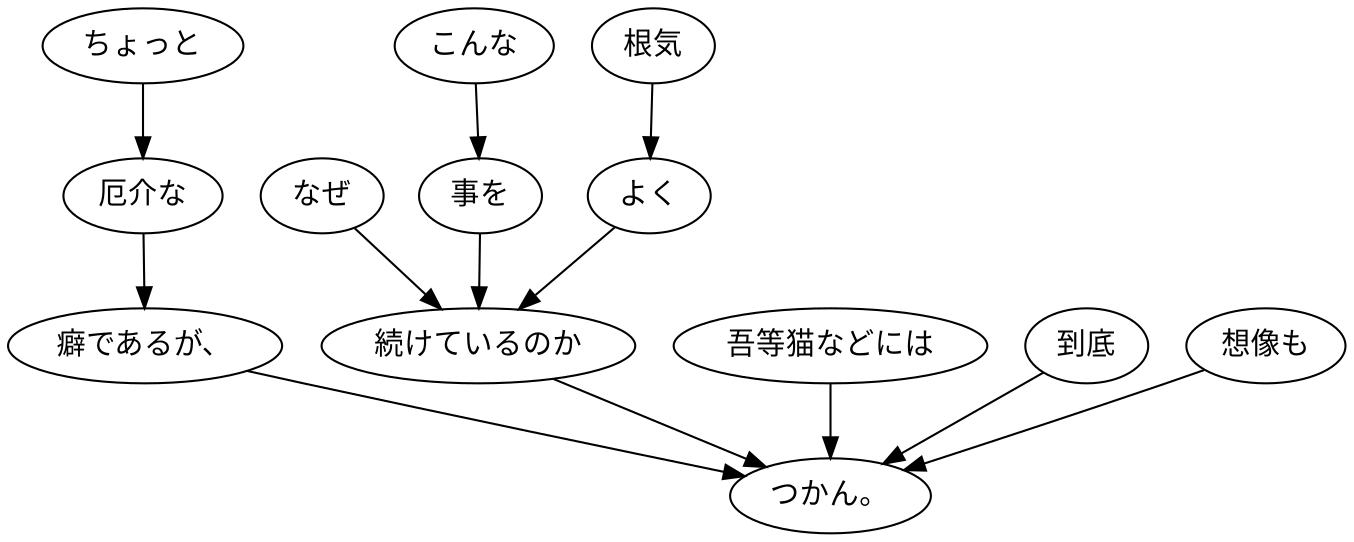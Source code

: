 digraph graph946 {
	node0 [label="ちょっと"];
	node1 [label="厄介な"];
	node2 [label="癖であるが、"];
	node3 [label="なぜ"];
	node4 [label="こんな"];
	node5 [label="事を"];
	node6 [label="根気"];
	node7 [label="よく"];
	node8 [label="続けているのか"];
	node9 [label="吾等猫などには"];
	node10 [label="到底"];
	node11 [label="想像も"];
	node12 [label="つかん。"];
	node0 -> node1;
	node1 -> node2;
	node2 -> node12;
	node3 -> node8;
	node4 -> node5;
	node5 -> node8;
	node6 -> node7;
	node7 -> node8;
	node8 -> node12;
	node9 -> node12;
	node10 -> node12;
	node11 -> node12;
}
